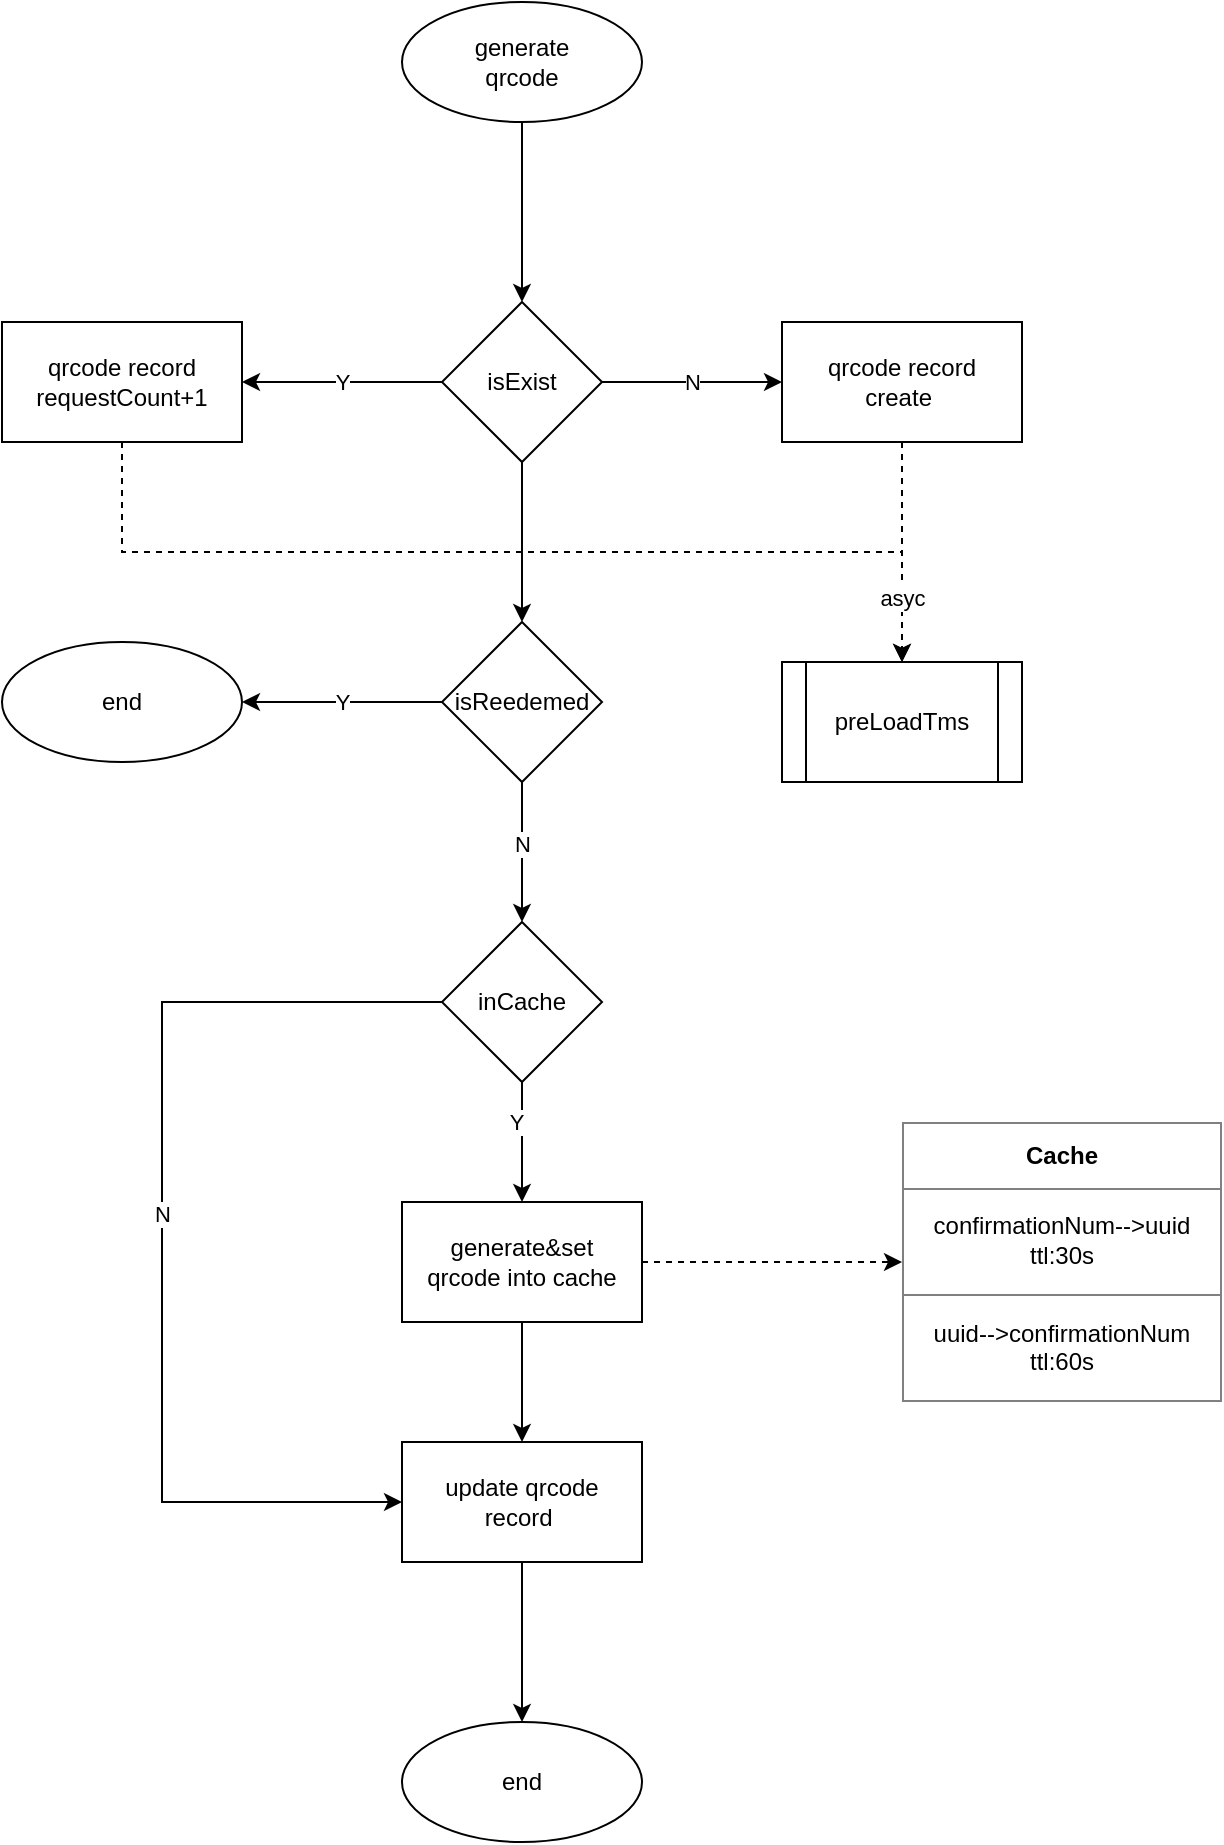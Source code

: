 <mxfile version="15.7.0" type="github">
  <diagram id="4Hc1g-TmQJhh01kLop18" name="Page-1">
    <mxGraphModel dx="1232" dy="809" grid="1" gridSize="10" guides="1" tooltips="1" connect="1" arrows="1" fold="1" page="1" pageScale="1" pageWidth="827" pageHeight="1169" math="0" shadow="0">
      <root>
        <mxCell id="0" />
        <mxCell id="1" parent="0" />
        <mxCell id="xy5MojFmsQYjVZAAaJ2E-5" value="N" style="edgeStyle=orthogonalEdgeStyle;rounded=0;orthogonalLoop=1;jettySize=auto;html=1;" edge="1" parent="1" source="xy5MojFmsQYjVZAAaJ2E-1" target="xy5MojFmsQYjVZAAaJ2E-4">
          <mxGeometry relative="1" as="geometry" />
        </mxCell>
        <mxCell id="xy5MojFmsQYjVZAAaJ2E-6" value="Y" style="edgeStyle=orthogonalEdgeStyle;rounded=0;orthogonalLoop=1;jettySize=auto;html=1;exitX=0;exitY=0.5;exitDx=0;exitDy=0;" edge="1" parent="1" source="xy5MojFmsQYjVZAAaJ2E-1" target="xy5MojFmsQYjVZAAaJ2E-2">
          <mxGeometry relative="1" as="geometry" />
        </mxCell>
        <mxCell id="xy5MojFmsQYjVZAAaJ2E-12" value="" style="edgeStyle=orthogonalEdgeStyle;rounded=0;orthogonalLoop=1;jettySize=auto;html=1;" edge="1" parent="1" source="xy5MojFmsQYjVZAAaJ2E-1" target="xy5MojFmsQYjVZAAaJ2E-11">
          <mxGeometry relative="1" as="geometry" />
        </mxCell>
        <mxCell id="xy5MojFmsQYjVZAAaJ2E-1" value="isExist" style="rhombus;whiteSpace=wrap;html=1;" vertex="1" parent="1">
          <mxGeometry x="340" y="180" width="80" height="80" as="geometry" />
        </mxCell>
        <mxCell id="xy5MojFmsQYjVZAAaJ2E-33" style="edgeStyle=orthogonalEdgeStyle;rounded=0;orthogonalLoop=1;jettySize=auto;html=1;exitX=0.5;exitY=1;exitDx=0;exitDy=0;entryX=0.5;entryY=0;entryDx=0;entryDy=0;dashed=1;" edge="1" parent="1" source="xy5MojFmsQYjVZAAaJ2E-2" target="xy5MojFmsQYjVZAAaJ2E-31">
          <mxGeometry relative="1" as="geometry" />
        </mxCell>
        <mxCell id="xy5MojFmsQYjVZAAaJ2E-2" value="qrcode record&lt;br&gt;requestCount+1" style="whiteSpace=wrap;html=1;" vertex="1" parent="1">
          <mxGeometry x="120" y="190" width="120" height="60" as="geometry" />
        </mxCell>
        <mxCell id="xy5MojFmsQYjVZAAaJ2E-32" value="" style="edgeStyle=orthogonalEdgeStyle;rounded=0;orthogonalLoop=1;jettySize=auto;html=1;dashed=1;" edge="1" parent="1" source="xy5MojFmsQYjVZAAaJ2E-4" target="xy5MojFmsQYjVZAAaJ2E-31">
          <mxGeometry relative="1" as="geometry" />
        </mxCell>
        <mxCell id="xy5MojFmsQYjVZAAaJ2E-35" value="asyc" style="edgeLabel;html=1;align=center;verticalAlign=middle;resizable=0;points=[];" vertex="1" connectable="0" parent="xy5MojFmsQYjVZAAaJ2E-32">
          <mxGeometry x="0.418" relative="1" as="geometry">
            <mxPoint as="offset" />
          </mxGeometry>
        </mxCell>
        <mxCell id="xy5MojFmsQYjVZAAaJ2E-4" value="qrcode record&lt;br&gt;create&amp;nbsp;" style="whiteSpace=wrap;html=1;" vertex="1" parent="1">
          <mxGeometry x="510" y="190" width="120" height="60" as="geometry" />
        </mxCell>
        <mxCell id="xy5MojFmsQYjVZAAaJ2E-10" style="edgeStyle=orthogonalEdgeStyle;rounded=0;orthogonalLoop=1;jettySize=auto;html=1;exitX=0.5;exitY=1;exitDx=0;exitDy=0;" edge="1" parent="1" source="xy5MojFmsQYjVZAAaJ2E-8" target="xy5MojFmsQYjVZAAaJ2E-1">
          <mxGeometry relative="1" as="geometry" />
        </mxCell>
        <mxCell id="xy5MojFmsQYjVZAAaJ2E-8" value="generate&lt;br&gt;qrcode" style="ellipse;whiteSpace=wrap;html=1;" vertex="1" parent="1">
          <mxGeometry x="320" y="30" width="120" height="60" as="geometry" />
        </mxCell>
        <mxCell id="xy5MojFmsQYjVZAAaJ2E-14" value="Y" style="edgeStyle=orthogonalEdgeStyle;rounded=0;orthogonalLoop=1;jettySize=auto;html=1;" edge="1" parent="1" source="xy5MojFmsQYjVZAAaJ2E-11">
          <mxGeometry relative="1" as="geometry">
            <mxPoint x="240" y="380" as="targetPoint" />
          </mxGeometry>
        </mxCell>
        <mxCell id="xy5MojFmsQYjVZAAaJ2E-16" value="" style="edgeStyle=orthogonalEdgeStyle;rounded=0;orthogonalLoop=1;jettySize=auto;html=1;" edge="1" parent="1" source="xy5MojFmsQYjVZAAaJ2E-11">
          <mxGeometry relative="1" as="geometry">
            <mxPoint x="380" y="490" as="targetPoint" />
          </mxGeometry>
        </mxCell>
        <mxCell id="xy5MojFmsQYjVZAAaJ2E-19" value="N" style="edgeLabel;html=1;align=center;verticalAlign=middle;resizable=0;points=[];" vertex="1" connectable="0" parent="xy5MojFmsQYjVZAAaJ2E-16">
          <mxGeometry x="-0.133" relative="1" as="geometry">
            <mxPoint as="offset" />
          </mxGeometry>
        </mxCell>
        <mxCell id="xy5MojFmsQYjVZAAaJ2E-11" value="isReedemed" style="rhombus;whiteSpace=wrap;html=1;" vertex="1" parent="1">
          <mxGeometry x="340" y="340" width="80" height="80" as="geometry" />
        </mxCell>
        <mxCell id="xy5MojFmsQYjVZAAaJ2E-18" value="end" style="ellipse;whiteSpace=wrap;html=1;" vertex="1" parent="1">
          <mxGeometry x="120" y="350" width="120" height="60" as="geometry" />
        </mxCell>
        <mxCell id="xy5MojFmsQYjVZAAaJ2E-23" value="" style="edgeStyle=orthogonalEdgeStyle;rounded=0;orthogonalLoop=1;jettySize=auto;html=1;" edge="1" parent="1" source="xy5MojFmsQYjVZAAaJ2E-20" target="xy5MojFmsQYjVZAAaJ2E-22">
          <mxGeometry relative="1" as="geometry" />
        </mxCell>
        <mxCell id="xy5MojFmsQYjVZAAaJ2E-24" value="Y" style="edgeLabel;html=1;align=center;verticalAlign=middle;resizable=0;points=[];" vertex="1" connectable="0" parent="xy5MojFmsQYjVZAAaJ2E-23">
          <mxGeometry x="-0.333" y="-3" relative="1" as="geometry">
            <mxPoint as="offset" />
          </mxGeometry>
        </mxCell>
        <mxCell id="xy5MojFmsQYjVZAAaJ2E-29" style="edgeStyle=orthogonalEdgeStyle;rounded=0;orthogonalLoop=1;jettySize=auto;html=1;exitX=0;exitY=0.5;exitDx=0;exitDy=0;entryX=0;entryY=0.5;entryDx=0;entryDy=0;" edge="1" parent="1" source="xy5MojFmsQYjVZAAaJ2E-20" target="xy5MojFmsQYjVZAAaJ2E-25">
          <mxGeometry relative="1" as="geometry">
            <mxPoint x="220" y="800" as="targetPoint" />
            <Array as="points">
              <mxPoint x="200" y="530" />
              <mxPoint x="200" y="780" />
            </Array>
          </mxGeometry>
        </mxCell>
        <mxCell id="xy5MojFmsQYjVZAAaJ2E-30" value="N" style="edgeLabel;html=1;align=center;verticalAlign=middle;resizable=0;points=[];" vertex="1" connectable="0" parent="xy5MojFmsQYjVZAAaJ2E-29">
          <mxGeometry x="-0.035" relative="1" as="geometry">
            <mxPoint as="offset" />
          </mxGeometry>
        </mxCell>
        <mxCell id="xy5MojFmsQYjVZAAaJ2E-20" value="inCache" style="rhombus;whiteSpace=wrap;html=1;" vertex="1" parent="1">
          <mxGeometry x="340" y="490" width="80" height="80" as="geometry" />
        </mxCell>
        <mxCell id="xy5MojFmsQYjVZAAaJ2E-26" value="" style="edgeStyle=orthogonalEdgeStyle;rounded=0;orthogonalLoop=1;jettySize=auto;html=1;" edge="1" parent="1" source="xy5MojFmsQYjVZAAaJ2E-22" target="xy5MojFmsQYjVZAAaJ2E-25">
          <mxGeometry relative="1" as="geometry" />
        </mxCell>
        <mxCell id="xy5MojFmsQYjVZAAaJ2E-53" style="edgeStyle=orthogonalEdgeStyle;rounded=0;orthogonalLoop=1;jettySize=auto;html=1;exitX=1;exitY=0.5;exitDx=0;exitDy=0;dashed=1;" edge="1" parent="1" source="xy5MojFmsQYjVZAAaJ2E-22" target="xy5MojFmsQYjVZAAaJ2E-52">
          <mxGeometry relative="1" as="geometry" />
        </mxCell>
        <mxCell id="xy5MojFmsQYjVZAAaJ2E-22" value="generate&amp;amp;set&lt;br&gt;qrcode into cache" style="whiteSpace=wrap;html=1;" vertex="1" parent="1">
          <mxGeometry x="320" y="630" width="120" height="60" as="geometry" />
        </mxCell>
        <mxCell id="xy5MojFmsQYjVZAAaJ2E-28" value="" style="edgeStyle=orthogonalEdgeStyle;rounded=0;orthogonalLoop=1;jettySize=auto;html=1;" edge="1" parent="1" source="xy5MojFmsQYjVZAAaJ2E-25" target="xy5MojFmsQYjVZAAaJ2E-27">
          <mxGeometry relative="1" as="geometry" />
        </mxCell>
        <mxCell id="xy5MojFmsQYjVZAAaJ2E-25" value="update qrcode&lt;br&gt;record&amp;nbsp;" style="whiteSpace=wrap;html=1;" vertex="1" parent="1">
          <mxGeometry x="320" y="750" width="120" height="60" as="geometry" />
        </mxCell>
        <mxCell id="xy5MojFmsQYjVZAAaJ2E-27" value="end" style="ellipse;whiteSpace=wrap;html=1;" vertex="1" parent="1">
          <mxGeometry x="320" y="890" width="120" height="60" as="geometry" />
        </mxCell>
        <mxCell id="xy5MojFmsQYjVZAAaJ2E-31" value="preLoadTms" style="shape=process;whiteSpace=wrap;html=1;backgroundOutline=1;" vertex="1" parent="1">
          <mxGeometry x="510" y="360" width="120" height="60" as="geometry" />
        </mxCell>
        <mxCell id="xy5MojFmsQYjVZAAaJ2E-52" value="&lt;table border=&quot;1&quot; width=&quot;100%&quot; cellpadding=&quot;4&quot; style=&quot;width: 100% ; height: 100% ; border-collapse: collapse&quot;&gt;&lt;tbody&gt;&lt;tr&gt;&lt;th align=&quot;center&quot;&gt;Cache&lt;/th&gt;&lt;/tr&gt;&lt;tr&gt;&lt;td align=&quot;center&quot;&gt;confirmationNum--&amp;gt;uuid&lt;br&gt;ttl:30s&lt;/td&gt;&lt;/tr&gt;&lt;tr&gt;&lt;td align=&quot;center&quot;&gt;uuid--&amp;gt;confirmationNum&lt;br&gt;ttl:60s&lt;/td&gt;&lt;/tr&gt;&lt;/tbody&gt;&lt;/table&gt;" style="text;html=1;strokeColor=none;fillColor=none;overflow=fill;" vertex="1" parent="1">
          <mxGeometry x="570" y="590" width="160" height="140" as="geometry" />
        </mxCell>
      </root>
    </mxGraphModel>
  </diagram>
</mxfile>
